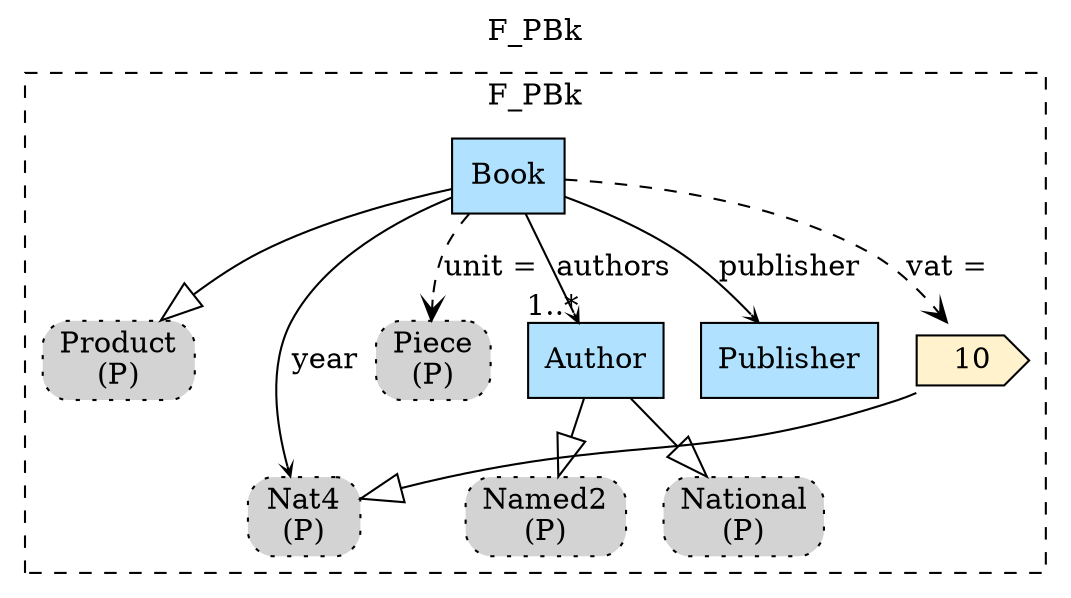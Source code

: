 digraph {graph[label=F_PBk,labelloc=tl,labelfontsize=12];
subgraph cluster_F_PBk{style=dashed;label=F_PBk;
"Book"[shape=record,fillcolor=lightskyblue1,style = filled,label="Book"];
"PProduct"[shape=box,fillcolor=lightgray,style ="rounded,filled,dotted",label=<Product<br/>(P)>];
"PNat4"[shape=box,fillcolor=lightgray,style ="rounded,filled,dotted",label=<Nat4<br/>(P)>];
"PNamed2"[shape=box,fillcolor=lightgray,style ="rounded,filled,dotted",label=<Named2<br/>(P)>];
"PPiece"[shape=box,fillcolor=lightgray,style ="rounded,filled,dotted",label=<Piece<br/>(P)>];
"PNational"[shape=box,fillcolor=lightgray,style ="rounded,filled,dotted",label=<National<br/>(P)>];
"Author"[shape=record,fillcolor=lightskyblue1,style = filled,label="Author"];
"Publisher"[shape=record,fillcolor=lightskyblue1,style = filled,label="Publisher"];
"V10"[shape=cds,fillcolor="#FFF2CC",style = filled,label="10"];

"Book"->"PProduct"[arrowhead=onormal,arrowsize=2.0];
"V10"->"PNat4"[arrowhead=onormal,arrowsize=2.0];
"Author"->"PNamed2"[arrowhead=onormal,arrowsize=2.0];
"Author"->"PNational"[arrowhead=onormal,arrowsize=2.0];
"Book"->"PNat4"[label="year",arrowhead=vee,headlabel="",arrowsize=.5];
"Book"->"Author"[label="authors",arrowhead=vee,headlabel="1..*",arrowsize=.5];
"Book"->"Publisher"[label="publisher",arrowhead=vee,headlabel="",arrowsize=.5];
"Book"->"V10"[arrowhead=vee,style=dashed,label="vat ="];

"Book"->"PPiece"[arrowhead=vee,style=dashed,label="unit ="];


}





}